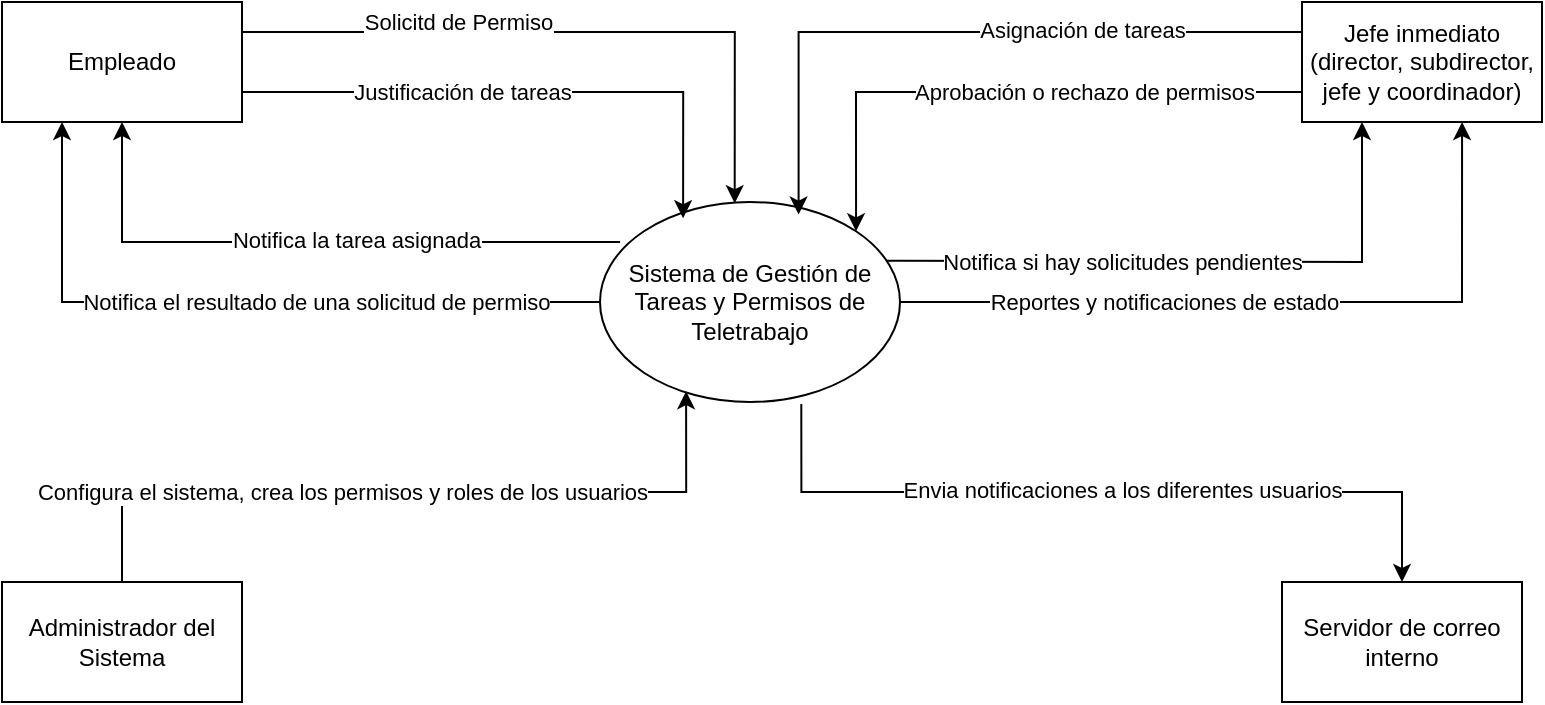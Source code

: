 <mxfile version="26.2.14">
  <diagram name="Página-1" id="IHVPM5v80Y-Uaolm_7tG">
    <mxGraphModel dx="834" dy="422" grid="1" gridSize="10" guides="1" tooltips="1" connect="1" arrows="1" fold="1" page="1" pageScale="1" pageWidth="827" pageHeight="1169" math="0" shadow="0">
      <root>
        <mxCell id="0" />
        <mxCell id="1" parent="0" />
        <mxCell id="SD1OdpLJb4vjs_2V6Wb9-16" style="edgeStyle=orthogonalEdgeStyle;rounded=0;orthogonalLoop=1;jettySize=auto;html=1;exitX=0.671;exitY=1.01;exitDx=0;exitDy=0;entryX=0.5;entryY=0;entryDx=0;entryDy=0;exitPerimeter=0;" parent="1" source="SD1OdpLJb4vjs_2V6Wb9-2" target="SD1OdpLJb4vjs_2V6Wb9-6" edge="1">
          <mxGeometry relative="1" as="geometry">
            <mxPoint x="560" y="360" as="targetPoint" />
          </mxGeometry>
        </mxCell>
        <mxCell id="v6JWt-sbSDrWK-r_PbYJ-3" value="Envia notificaciones a los diferentes usuarios" style="edgeLabel;html=1;align=center;verticalAlign=middle;resizable=0;points=[];" vertex="1" connectable="0" parent="SD1OdpLJb4vjs_2V6Wb9-16">
          <mxGeometry x="-0.153" y="1" relative="1" as="geometry">
            <mxPoint x="39" as="offset" />
          </mxGeometry>
        </mxCell>
        <mxCell id="SD1OdpLJb4vjs_2V6Wb9-19" style="edgeStyle=orthogonalEdgeStyle;rounded=0;orthogonalLoop=1;jettySize=auto;html=1;exitX=0.067;exitY=0.2;exitDx=0;exitDy=0;entryX=0.5;entryY=1;entryDx=0;entryDy=0;exitPerimeter=0;" parent="1" source="SD1OdpLJb4vjs_2V6Wb9-2" target="SD1OdpLJb4vjs_2V6Wb9-3" edge="1">
          <mxGeometry relative="1" as="geometry" />
        </mxCell>
        <mxCell id="SD1OdpLJb4vjs_2V6Wb9-20" value="Notifica la tarea asignada" style="edgeLabel;html=1;align=center;verticalAlign=middle;resizable=0;points=[];" parent="SD1OdpLJb4vjs_2V6Wb9-19" vertex="1" connectable="0">
          <mxGeometry x="-0.146" y="-1" relative="1" as="geometry">
            <mxPoint as="offset" />
          </mxGeometry>
        </mxCell>
        <mxCell id="SD1OdpLJb4vjs_2V6Wb9-21" style="edgeStyle=orthogonalEdgeStyle;rounded=0;orthogonalLoop=1;jettySize=auto;html=1;exitX=0;exitY=0.5;exitDx=0;exitDy=0;entryX=0.25;entryY=1;entryDx=0;entryDy=0;" parent="1" source="SD1OdpLJb4vjs_2V6Wb9-2" target="SD1OdpLJb4vjs_2V6Wb9-3" edge="1">
          <mxGeometry relative="1" as="geometry" />
        </mxCell>
        <mxCell id="SD1OdpLJb4vjs_2V6Wb9-22" value="Notifica el resultado de una solicitud de permiso" style="edgeLabel;html=1;align=center;verticalAlign=middle;resizable=0;points=[];" parent="SD1OdpLJb4vjs_2V6Wb9-21" vertex="1" connectable="0">
          <mxGeometry x="-0.521" y="-1" relative="1" as="geometry">
            <mxPoint x="-56" y="1" as="offset" />
          </mxGeometry>
        </mxCell>
        <mxCell id="SD1OdpLJb4vjs_2V6Wb9-30" style="edgeStyle=orthogonalEdgeStyle;rounded=0;orthogonalLoop=1;jettySize=auto;html=1;exitX=0.948;exitY=0.294;exitDx=0;exitDy=0;entryX=0.25;entryY=1;entryDx=0;entryDy=0;exitPerimeter=0;" parent="1" source="SD1OdpLJb4vjs_2V6Wb9-2" target="SD1OdpLJb4vjs_2V6Wb9-4" edge="1">
          <mxGeometry relative="1" as="geometry">
            <Array as="points">
              <mxPoint x="489" y="269" />
              <mxPoint x="720" y="270" />
            </Array>
          </mxGeometry>
        </mxCell>
        <mxCell id="SD1OdpLJb4vjs_2V6Wb9-31" value="Notifica si hay solicitudes pendientes" style="edgeLabel;html=1;align=center;verticalAlign=middle;resizable=0;points=[];" parent="SD1OdpLJb4vjs_2V6Wb9-30" vertex="1" connectable="0">
          <mxGeometry x="-0.418" y="1" relative="1" as="geometry">
            <mxPoint x="29" y="1" as="offset" />
          </mxGeometry>
        </mxCell>
        <mxCell id="SD1OdpLJb4vjs_2V6Wb9-2" value="Sistema de Gestión de Tareas y Permisos de Teletrabajo" style="ellipse;whiteSpace=wrap;html=1;" parent="1" vertex="1">
          <mxGeometry x="339" y="240" width="150" height="100" as="geometry" />
        </mxCell>
        <mxCell id="SD1OdpLJb4vjs_2V6Wb9-12" value="Solicitd de Permiso" style="edgeStyle=orthogonalEdgeStyle;rounded=0;orthogonalLoop=1;jettySize=auto;html=1;exitX=1;exitY=0.25;exitDx=0;exitDy=0;entryX=0.449;entryY=0.006;entryDx=0;entryDy=0;entryPerimeter=0;" parent="1" source="SD1OdpLJb4vjs_2V6Wb9-3" target="SD1OdpLJb4vjs_2V6Wb9-2" edge="1">
          <mxGeometry x="-0.351" y="5" relative="1" as="geometry">
            <mxPoint as="offset" />
          </mxGeometry>
        </mxCell>
        <mxCell id="SD1OdpLJb4vjs_2V6Wb9-13" value="Justificación de tareas" style="edgeStyle=orthogonalEdgeStyle;rounded=0;orthogonalLoop=1;jettySize=auto;html=1;exitX=1;exitY=0.75;exitDx=0;exitDy=0;entryX=0.277;entryY=0.081;entryDx=0;entryDy=0;entryPerimeter=0;" parent="1" source="SD1OdpLJb4vjs_2V6Wb9-3" target="SD1OdpLJb4vjs_2V6Wb9-2" edge="1">
          <mxGeometry x="-0.225" relative="1" as="geometry">
            <mxPoint x="370" y="250" as="targetPoint" />
            <mxPoint as="offset" />
          </mxGeometry>
        </mxCell>
        <mxCell id="SD1OdpLJb4vjs_2V6Wb9-3" value="Empleado" style="rounded=0;whiteSpace=wrap;html=1;" parent="1" vertex="1">
          <mxGeometry x="40" y="140" width="120" height="60" as="geometry" />
        </mxCell>
        <mxCell id="SD1OdpLJb4vjs_2V6Wb9-28" style="edgeStyle=orthogonalEdgeStyle;rounded=0;orthogonalLoop=1;jettySize=auto;html=1;exitX=0;exitY=0.75;exitDx=0;exitDy=0;entryX=1;entryY=0;entryDx=0;entryDy=0;" parent="1" source="SD1OdpLJb4vjs_2V6Wb9-4" target="SD1OdpLJb4vjs_2V6Wb9-2" edge="1">
          <mxGeometry relative="1" as="geometry" />
        </mxCell>
        <mxCell id="SD1OdpLJb4vjs_2V6Wb9-29" value="Aprobación o rechazo de permisos" style="edgeLabel;html=1;align=center;verticalAlign=middle;resizable=0;points=[];" parent="SD1OdpLJb4vjs_2V6Wb9-28" vertex="1" connectable="0">
          <mxGeometry x="-0.012" relative="1" as="geometry">
            <mxPoint x="35" as="offset" />
          </mxGeometry>
        </mxCell>
        <mxCell id="SD1OdpLJb4vjs_2V6Wb9-4" value="Jefe inmediato (director, subdirector, jefe y coordinador)" style="rounded=0;whiteSpace=wrap;html=1;" parent="1" vertex="1">
          <mxGeometry x="690" y="140" width="120" height="60" as="geometry" />
        </mxCell>
        <mxCell id="SD1OdpLJb4vjs_2V6Wb9-5" value="Administrador del Sistema" style="rounded=0;whiteSpace=wrap;html=1;" parent="1" vertex="1">
          <mxGeometry x="40" y="430" width="120" height="60" as="geometry" />
        </mxCell>
        <mxCell id="SD1OdpLJb4vjs_2V6Wb9-6" value="Servidor de correo interno" style="rounded=0;whiteSpace=wrap;html=1;" parent="1" vertex="1">
          <mxGeometry x="680" y="430" width="120" height="60" as="geometry" />
        </mxCell>
        <mxCell id="SD1OdpLJb4vjs_2V6Wb9-26" style="edgeStyle=orthogonalEdgeStyle;rounded=0;orthogonalLoop=1;jettySize=auto;html=1;exitX=0;exitY=0.25;exitDx=0;exitDy=0;entryX=0.662;entryY=0.063;entryDx=0;entryDy=0;entryPerimeter=0;" parent="1" source="SD1OdpLJb4vjs_2V6Wb9-4" target="SD1OdpLJb4vjs_2V6Wb9-2" edge="1">
          <mxGeometry relative="1" as="geometry" />
        </mxCell>
        <mxCell id="SD1OdpLJb4vjs_2V6Wb9-27" value="Asignación de tareas" style="edgeLabel;html=1;align=center;verticalAlign=middle;resizable=0;points=[];" parent="SD1OdpLJb4vjs_2V6Wb9-26" vertex="1" connectable="0">
          <mxGeometry x="-0.195" y="-1" relative="1" as="geometry">
            <mxPoint x="28" as="offset" />
          </mxGeometry>
        </mxCell>
        <mxCell id="SD1OdpLJb4vjs_2V6Wb9-32" style="edgeStyle=orthogonalEdgeStyle;rounded=0;orthogonalLoop=1;jettySize=auto;html=1;exitX=1;exitY=0.5;exitDx=0;exitDy=0;entryX=0.667;entryY=1;entryDx=0;entryDy=0;entryPerimeter=0;" parent="1" source="SD1OdpLJb4vjs_2V6Wb9-2" target="SD1OdpLJb4vjs_2V6Wb9-4" edge="1">
          <mxGeometry relative="1" as="geometry" />
        </mxCell>
        <mxCell id="SD1OdpLJb4vjs_2V6Wb9-33" value="Reportes y notificaciones de estado" style="edgeLabel;html=1;align=center;verticalAlign=middle;resizable=0;points=[];" parent="SD1OdpLJb4vjs_2V6Wb9-32" vertex="1" connectable="0">
          <mxGeometry x="-0.19" relative="1" as="geometry">
            <mxPoint x="-19" as="offset" />
          </mxGeometry>
        </mxCell>
        <mxCell id="v6JWt-sbSDrWK-r_PbYJ-1" style="edgeStyle=orthogonalEdgeStyle;rounded=0;orthogonalLoop=1;jettySize=auto;html=1;exitX=0.5;exitY=0;exitDx=0;exitDy=0;entryX=0.287;entryY=0.946;entryDx=0;entryDy=0;entryPerimeter=0;" edge="1" parent="1" source="SD1OdpLJb4vjs_2V6Wb9-5" target="SD1OdpLJb4vjs_2V6Wb9-2">
          <mxGeometry relative="1" as="geometry" />
        </mxCell>
        <mxCell id="v6JWt-sbSDrWK-r_PbYJ-2" value="Configura el sistema, crea los permisos y roles de los usuarios" style="edgeLabel;html=1;align=center;verticalAlign=middle;resizable=0;points=[];" vertex="1" connectable="0" parent="v6JWt-sbSDrWK-r_PbYJ-1">
          <mxGeometry x="-0.175" relative="1" as="geometry">
            <mxPoint x="-1" as="offset" />
          </mxGeometry>
        </mxCell>
      </root>
    </mxGraphModel>
  </diagram>
</mxfile>
